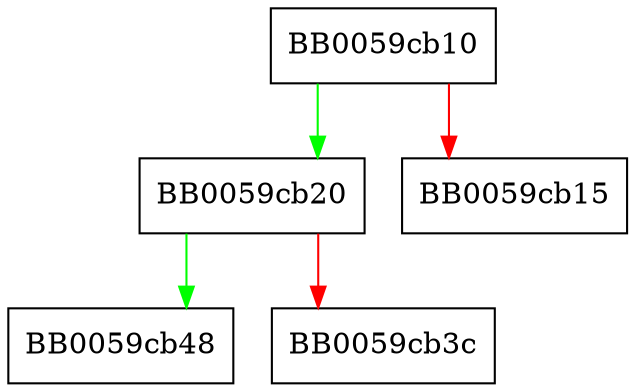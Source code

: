digraph reserve_decoder_store {
  node [shape="box"];
  graph [splines=ortho];
  BB0059cb10 -> BB0059cb20 [color="green"];
  BB0059cb10 -> BB0059cb15 [color="red"];
  BB0059cb20 -> BB0059cb48 [color="green"];
  BB0059cb20 -> BB0059cb3c [color="red"];
}